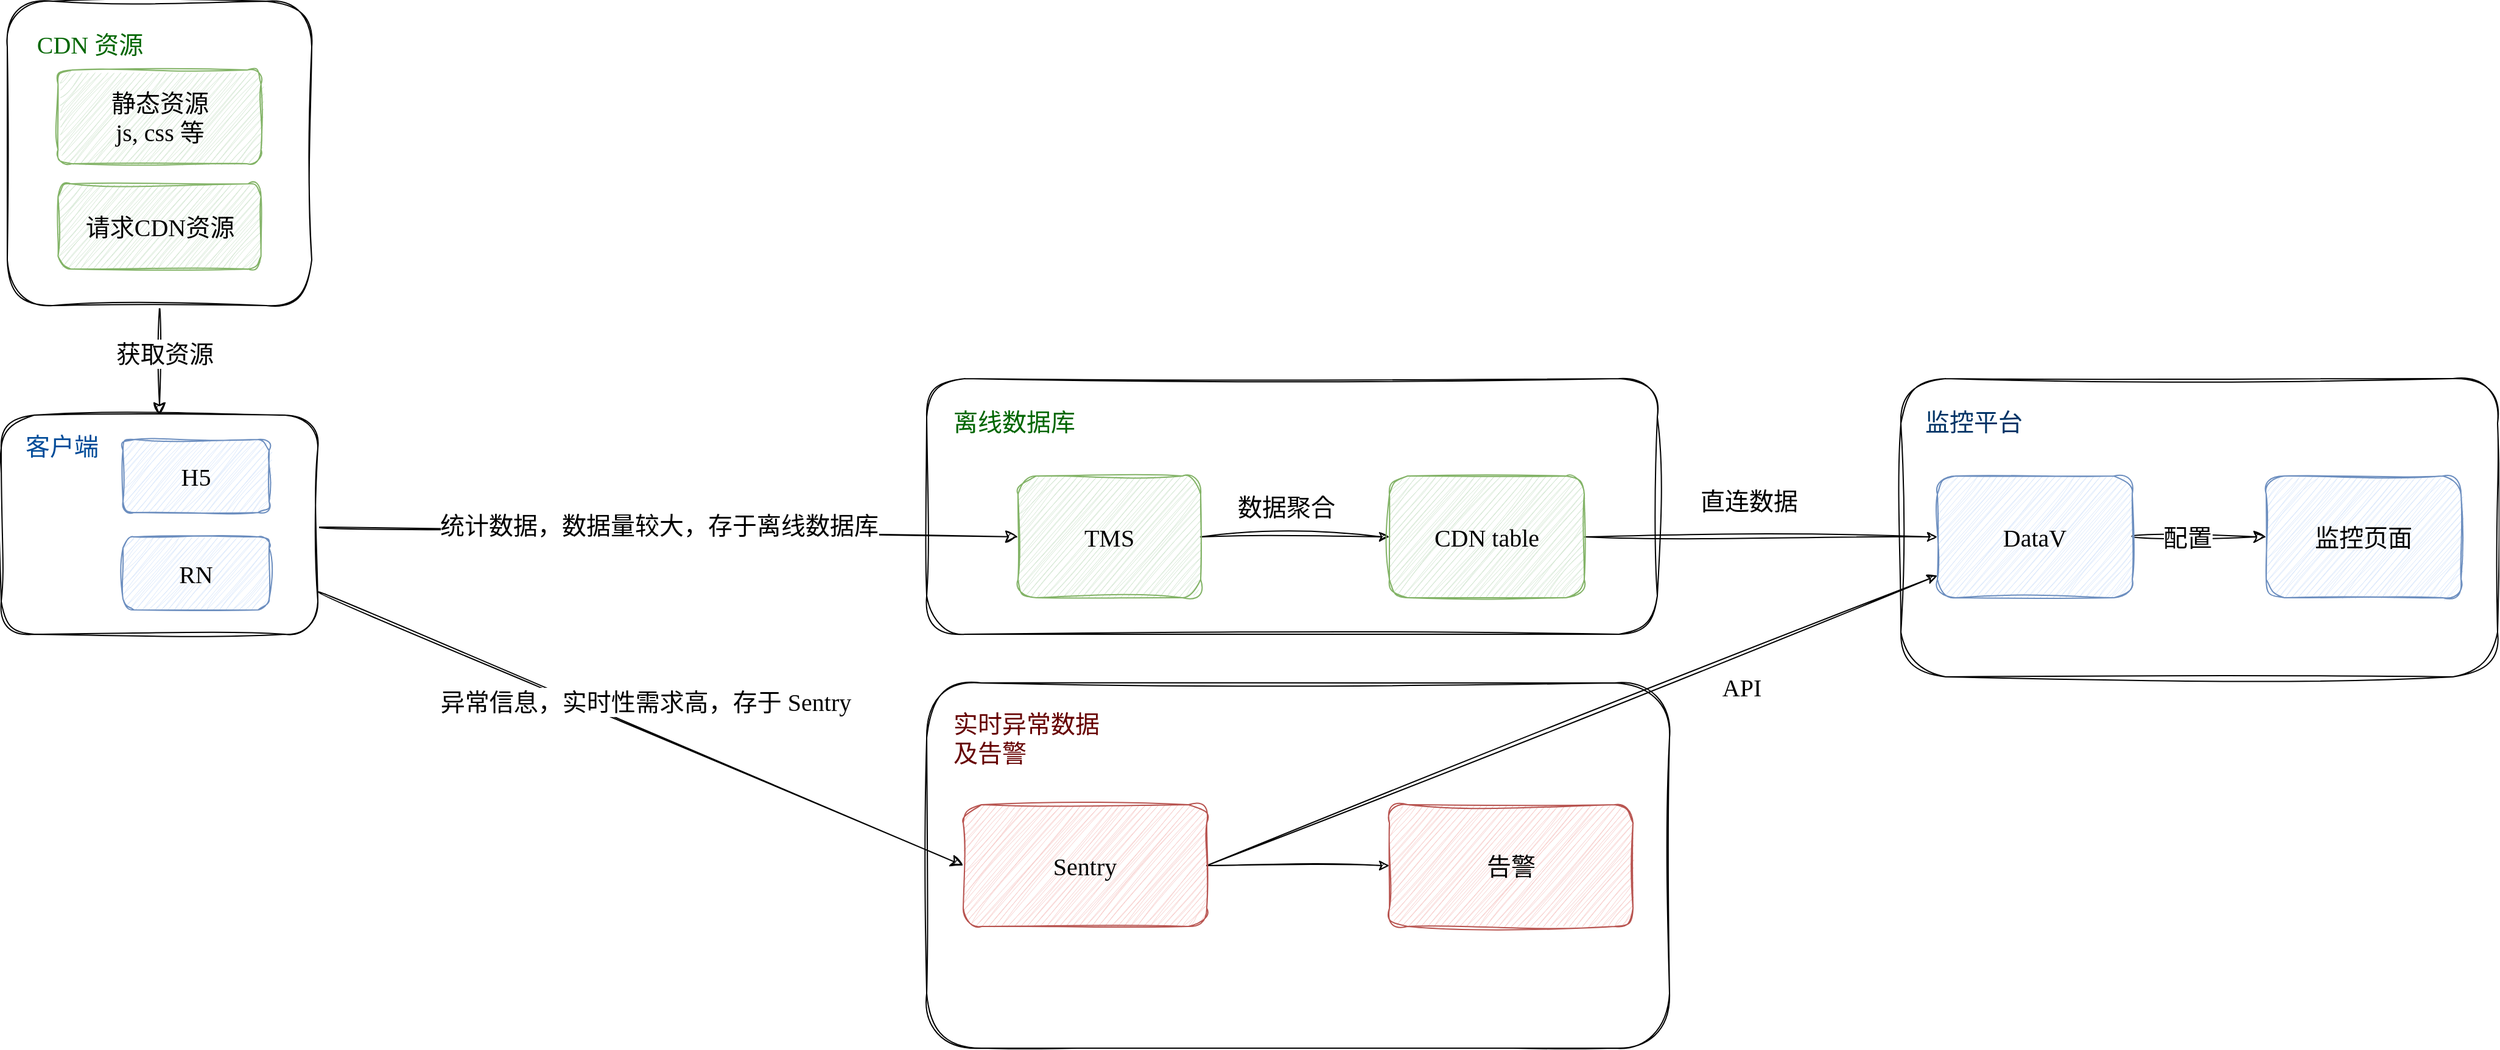 <mxfile version="21.0.2" type="github">
  <diagram name="第 1 页" id="mGDf0H0guzBJvkDngGa7">
    <mxGraphModel dx="2293" dy="1100" grid="1" gridSize="10" guides="1" tooltips="1" connect="1" arrows="1" fold="1" page="0" pageScale="1" pageWidth="827" pageHeight="1169" background="#ffffff" math="0" shadow="0">
      <root>
        <object label="" id="0">
          <mxCell />
        </object>
        <mxCell id="1" parent="0" />
        <mxCell id="-BesYFr7pBX7MO36q5rS-11" value="" style="rounded=1;whiteSpace=wrap;html=1;sketch=1;hachureGap=4;jiggle=2;curveFitting=1;fontFamily=手札体-简;fontSize=20;" vertex="1" parent="1">
          <mxGeometry x="470" y="670" width="610" height="300" as="geometry" />
        </mxCell>
        <mxCell id="5uPQ4tD7ypeLquIKcewm-52" value="" style="rounded=1;whiteSpace=wrap;html=1;sketch=1;hachureGap=4;jiggle=2;curveFitting=1;fontFamily=手札体-简;fontSize=20;" parent="1" vertex="1">
          <mxGeometry x="1270" y="420" width="490" height="245" as="geometry" />
        </mxCell>
        <mxCell id="5uPQ4tD7ypeLquIKcewm-44" value="" style="rounded=1;whiteSpace=wrap;html=1;sketch=1;hachureGap=4;jiggle=2;curveFitting=1;fontFamily=手札体-简;fontSize=20;" parent="1" vertex="1">
          <mxGeometry x="470" y="420" width="600" height="210" as="geometry" />
        </mxCell>
        <mxCell id="5uPQ4tD7ypeLquIKcewm-35" value="" style="edgeStyle=none;curved=1;rounded=0;sketch=1;hachureGap=4;jiggle=2;curveFitting=1;orthogonalLoop=1;jettySize=auto;html=1;fontFamily=手札体-简;fontSize=16;startSize=8;endSize=8;entryX=0;entryY=0.5;entryDx=0;entryDy=0;" parent="1" source="5uPQ4tD7ypeLquIKcewm-30" target="5uPQ4tD7ypeLquIKcewm-34" edge="1">
          <mxGeometry relative="1" as="geometry" />
        </mxCell>
        <mxCell id="5uPQ4tD7ypeLquIKcewm-40" value="统计数据，数据量较大，存于离线数据库" style="edgeLabel;html=1;align=center;verticalAlign=middle;resizable=0;points=[];fontSize=20;fontFamily=手札体-简;" parent="5uPQ4tD7ypeLquIKcewm-35" vertex="1" connectable="0">
          <mxGeometry x="0.047" relative="1" as="geometry">
            <mxPoint x="-21" y="-6" as="offset" />
          </mxGeometry>
        </mxCell>
        <mxCell id="5uPQ4tD7ypeLquIKcewm-38" value="" style="edgeStyle=none;curved=1;rounded=0;sketch=1;hachureGap=4;jiggle=2;curveFitting=1;orthogonalLoop=1;jettySize=auto;html=1;fontFamily=手札体-简;fontSize=16;startSize=8;endSize=8;entryX=0;entryY=0.5;entryDx=0;entryDy=0;" parent="1" source="5uPQ4tD7ypeLquIKcewm-30" target="5uPQ4tD7ypeLquIKcewm-37" edge="1">
          <mxGeometry relative="1" as="geometry" />
        </mxCell>
        <mxCell id="5uPQ4tD7ypeLquIKcewm-41" value="异常信息，实时性需求高，存于 Sentry" style="edgeLabel;html=1;align=center;verticalAlign=middle;resizable=0;points=[];fontSize=20;fontFamily=手札体-简;" parent="5uPQ4tD7ypeLquIKcewm-38" vertex="1" connectable="0">
          <mxGeometry x="-0.187" y="2" relative="1" as="geometry">
            <mxPoint x="53" as="offset" />
          </mxGeometry>
        </mxCell>
        <mxCell id="5uPQ4tD7ypeLquIKcewm-30" value="" style="rounded=1;whiteSpace=wrap;html=1;sketch=1;hachureGap=4;jiggle=2;curveFitting=1;fontFamily=手札体-简;fontSize=20;" parent="1" vertex="1">
          <mxGeometry x="-289.99" y="450" width="260" height="180" as="geometry" />
        </mxCell>
        <mxCell id="5uPQ4tD7ypeLquIKcewm-33" style="edgeStyle=none;curved=1;rounded=0;sketch=1;hachureGap=4;jiggle=2;curveFitting=1;orthogonalLoop=1;jettySize=auto;html=1;exitX=0.5;exitY=1;exitDx=0;exitDy=0;entryX=0.5;entryY=0;entryDx=0;entryDy=0;fontFamily=手札体-简;fontSize=16;startSize=8;endSize=8;" parent="1" source="5uPQ4tD7ypeLquIKcewm-16" target="5uPQ4tD7ypeLquIKcewm-30" edge="1">
          <mxGeometry relative="1" as="geometry" />
        </mxCell>
        <mxCell id="5uPQ4tD7ypeLquIKcewm-39" value="获取资源" style="edgeLabel;html=1;align=center;verticalAlign=middle;resizable=0;points=[];fontSize=20;fontFamily=手札体-简;" parent="5uPQ4tD7ypeLquIKcewm-33" vertex="1" connectable="0">
          <mxGeometry x="-0.133" y="4" relative="1" as="geometry">
            <mxPoint as="offset" />
          </mxGeometry>
        </mxCell>
        <mxCell id="5uPQ4tD7ypeLquIKcewm-16" value="" style="rounded=1;whiteSpace=wrap;html=1;sketch=1;hachureGap=4;jiggle=2;curveFitting=1;fontFamily=手札体-简;fontSize=20;" parent="1" vertex="1">
          <mxGeometry x="-285" y="110" width="250" height="250" as="geometry" />
        </mxCell>
        <mxCell id="5uPQ4tD7ypeLquIKcewm-7" value="H5" style="rounded=1;whiteSpace=wrap;html=1;sketch=1;hachureGap=4;jiggle=2;curveFitting=1;fontFamily=手札体-简;fontSize=20;fillColor=#dae8fc;strokeColor=#6c8ebf;" parent="1" vertex="1">
          <mxGeometry x="-190" y="470" width="120" height="60" as="geometry" />
        </mxCell>
        <mxCell id="5uPQ4tD7ypeLquIKcewm-12" value="RN" style="rounded=1;whiteSpace=wrap;html=1;sketch=1;hachureGap=4;jiggle=2;curveFitting=1;fontFamily=手札体-简;fontSize=20;fillColor=#dae8fc;strokeColor=#6c8ebf;" parent="1" vertex="1">
          <mxGeometry x="-190" y="550" width="120" height="60" as="geometry" />
        </mxCell>
        <mxCell id="5uPQ4tD7ypeLquIKcewm-10" value="请求CDN资源" style="rounded=1;whiteSpace=wrap;html=1;sketch=1;hachureGap=4;jiggle=2;curveFitting=1;fontFamily=手札体-简;fontSize=20;fillColor=#d5e8d4;strokeColor=#82b366;" parent="1" vertex="1">
          <mxGeometry x="-243.33" y="260" width="166.67" height="70" as="geometry" />
        </mxCell>
        <mxCell id="5uPQ4tD7ypeLquIKcewm-8" value="静态资源&lt;br&gt;js, css 等" style="rounded=1;whiteSpace=wrap;html=1;sketch=1;hachureGap=4;jiggle=2;curveFitting=1;fontFamily=手札体-简;fontSize=20;fillColor=#d5e8d4;strokeColor=#82b366;" parent="1" vertex="1">
          <mxGeometry x="-243.33" y="166.54" width="166.67" height="76.92" as="geometry" />
        </mxCell>
        <mxCell id="5uPQ4tD7ypeLquIKcewm-29" value="&lt;font color=&quot;#006600&quot;&gt;CDN 资源&lt;/font&gt;" style="text;html=1;strokeColor=none;fillColor=none;align=center;verticalAlign=middle;whiteSpace=wrap;rounded=0;fontSize=20;fontFamily=手札体-简;" parent="1" vertex="1">
          <mxGeometry x="-266.66" y="130" width="100" height="30" as="geometry" />
        </mxCell>
        <mxCell id="5uPQ4tD7ypeLquIKcewm-31" value="&lt;font&gt;客户端&lt;/font&gt;" style="text;html=1;strokeColor=none;fillColor=none;align=center;verticalAlign=middle;whiteSpace=wrap;rounded=0;fontSize=20;fontFamily=手札体-简;fontColor=#004C99;" parent="1" vertex="1">
          <mxGeometry x="-290" y="460" width="100" height="30" as="geometry" />
        </mxCell>
        <mxCell id="-BesYFr7pBX7MO36q5rS-5" value="" style="edgeStyle=orthogonalEdgeStyle;rounded=0;sketch=1;hachureGap=4;jiggle=2;curveFitting=1;orthogonalLoop=1;jettySize=auto;html=1;exitX=1;exitY=0.5;exitDx=0;exitDy=0;entryX=0;entryY=0.5;entryDx=0;entryDy=0;fontFamily=手札体-简;fontSize=16;" edge="1" parent="1" source="5uPQ4tD7ypeLquIKcewm-34" target="-BesYFr7pBX7MO36q5rS-4">
          <mxGeometry relative="1" as="geometry" />
        </mxCell>
        <mxCell id="-BesYFr7pBX7MO36q5rS-8" value="数据聚合" style="edgeLabel;html=1;align=center;verticalAlign=middle;resizable=0;points=[];fontSize=20;fontFamily=手札体-简;" vertex="1" connectable="0" parent="-BesYFr7pBX7MO36q5rS-5">
          <mxGeometry x="-0.1" y="2" relative="1" as="geometry">
            <mxPoint y="-23" as="offset" />
          </mxGeometry>
        </mxCell>
        <mxCell id="5uPQ4tD7ypeLquIKcewm-34" value="TMS" style="whiteSpace=wrap;html=1;fontSize=20;fontFamily=手札体-简;rounded=1;sketch=1;hachureGap=4;jiggle=2;curveFitting=1;fillColor=#d5e8d4;strokeColor=#82b366;" parent="1" vertex="1">
          <mxGeometry x="545" y="500" width="150" height="100" as="geometry" />
        </mxCell>
        <mxCell id="5uPQ4tD7ypeLquIKcewm-56" style="rounded=0;sketch=1;hachureGap=4;jiggle=2;curveFitting=1;orthogonalLoop=1;jettySize=auto;html=1;exitX=1;exitY=0.5;exitDx=0;exitDy=0;fontFamily=手札体-简;fontSize=16;" parent="1" source="5uPQ4tD7ypeLquIKcewm-37" target="5uPQ4tD7ypeLquIKcewm-48" edge="1">
          <mxGeometry relative="1" as="geometry">
            <mxPoint x="1070" y="670" as="targetPoint" />
          </mxGeometry>
        </mxCell>
        <mxCell id="-BesYFr7pBX7MO36q5rS-15" value="API" style="edgeLabel;html=1;align=center;verticalAlign=middle;resizable=0;points=[];fontSize=20;fontFamily=手札体-简;" vertex="1" connectable="0" parent="5uPQ4tD7ypeLquIKcewm-56">
          <mxGeometry x="0.464" y="1" relative="1" as="geometry">
            <mxPoint y="28" as="offset" />
          </mxGeometry>
        </mxCell>
        <mxCell id="-BesYFr7pBX7MO36q5rS-13" value="" style="rounded=0;sketch=1;hachureGap=4;jiggle=2;curveFitting=1;orthogonalLoop=1;jettySize=auto;html=1;fontFamily=手札体-简;fontSize=16;" edge="1" parent="1" source="5uPQ4tD7ypeLquIKcewm-37" target="-BesYFr7pBX7MO36q5rS-12">
          <mxGeometry relative="1" as="geometry" />
        </mxCell>
        <mxCell id="5uPQ4tD7ypeLquIKcewm-37" value="Sentry" style="whiteSpace=wrap;html=1;fontSize=20;fontFamily=手札体-简;rounded=1;sketch=1;hachureGap=4;jiggle=2;curveFitting=1;fillColor=#f8cecc;strokeColor=#b85450;" parent="1" vertex="1">
          <mxGeometry x="500" y="770" width="200" height="100" as="geometry" />
        </mxCell>
        <mxCell id="5uPQ4tD7ypeLquIKcewm-45" value="&lt;font&gt;实时异常数据及告警&lt;/font&gt;" style="text;html=1;strokeColor=none;fillColor=none;align=left;verticalAlign=middle;whiteSpace=wrap;rounded=0;fontSize=20;fontFamily=手札体-简;fontColor=#660000;" parent="1" vertex="1">
          <mxGeometry x="490" y="700" width="140" height="30" as="geometry" />
        </mxCell>
        <mxCell id="5uPQ4tD7ypeLquIKcewm-51" value="" style="edgeStyle=none;curved=1;rounded=0;sketch=1;hachureGap=4;jiggle=2;curveFitting=1;orthogonalLoop=1;jettySize=auto;html=1;fontFamily=手札体-简;fontSize=16;startSize=8;endSize=8;" parent="1" source="5uPQ4tD7ypeLquIKcewm-48" target="5uPQ4tD7ypeLquIKcewm-50" edge="1">
          <mxGeometry relative="1" as="geometry" />
        </mxCell>
        <mxCell id="5uPQ4tD7ypeLquIKcewm-55" value="配置" style="edgeLabel;html=1;align=center;verticalAlign=middle;resizable=0;points=[];fontSize=20;fontFamily=手札体-简;" parent="5uPQ4tD7ypeLquIKcewm-51" vertex="1" connectable="0">
          <mxGeometry x="-0.187" relative="1" as="geometry">
            <mxPoint as="offset" />
          </mxGeometry>
        </mxCell>
        <mxCell id="5uPQ4tD7ypeLquIKcewm-48" value="DataV" style="whiteSpace=wrap;html=1;fontSize=20;fontFamily=手札体-简;rounded=1;sketch=1;hachureGap=4;jiggle=2;curveFitting=1;fillColor=#dae8fc;strokeColor=#6c8ebf;" parent="1" vertex="1">
          <mxGeometry x="1300" y="500" width="160" height="100" as="geometry" />
        </mxCell>
        <mxCell id="5uPQ4tD7ypeLquIKcewm-50" value="监控页面" style="whiteSpace=wrap;html=1;fontSize=20;fontFamily=手札体-简;rounded=1;sketch=1;hachureGap=4;jiggle=2;curveFitting=1;fillColor=#dae8fc;strokeColor=#6c8ebf;" parent="1" vertex="1">
          <mxGeometry x="1570" y="500" width="160" height="100" as="geometry" />
        </mxCell>
        <mxCell id="5uPQ4tD7ypeLquIKcewm-53" value="&lt;font&gt;监控平台&lt;/font&gt;" style="text;html=1;strokeColor=none;fillColor=none;align=center;verticalAlign=middle;whiteSpace=wrap;rounded=0;fontSize=20;fontFamily=手札体-简;fontColor=#003366;" parent="1" vertex="1">
          <mxGeometry x="1280" y="440" width="100" height="30" as="geometry" />
        </mxCell>
        <mxCell id="-BesYFr7pBX7MO36q5rS-9" style="rounded=0;sketch=1;hachureGap=4;jiggle=2;curveFitting=1;orthogonalLoop=1;jettySize=auto;html=1;exitX=1;exitY=0.5;exitDx=0;exitDy=0;fontFamily=手札体-简;fontSize=16;" edge="1" parent="1" source="-BesYFr7pBX7MO36q5rS-4" target="5uPQ4tD7ypeLquIKcewm-48">
          <mxGeometry relative="1" as="geometry" />
        </mxCell>
        <mxCell id="-BesYFr7pBX7MO36q5rS-14" value="直连数据" style="edgeLabel;html=1;align=center;verticalAlign=middle;resizable=0;points=[];fontSize=20;fontFamily=手札体-简;" vertex="1" connectable="0" parent="-BesYFr7pBX7MO36q5rS-9">
          <mxGeometry x="-0.072" y="5" relative="1" as="geometry">
            <mxPoint y="-25" as="offset" />
          </mxGeometry>
        </mxCell>
        <mxCell id="-BesYFr7pBX7MO36q5rS-4" value="CDN table" style="whiteSpace=wrap;html=1;fontSize=20;fontFamily=手札体-简;rounded=1;sketch=1;hachureGap=4;jiggle=2;curveFitting=1;fillColor=#d5e8d4;strokeColor=#82b366;" vertex="1" parent="1">
          <mxGeometry x="850" y="500" width="160" height="100" as="geometry" />
        </mxCell>
        <mxCell id="-BesYFr7pBX7MO36q5rS-10" value="&lt;font color=&quot;#006600&quot;&gt;离线数据库&lt;/font&gt;" style="text;html=1;strokeColor=none;fillColor=none;align=left;verticalAlign=middle;whiteSpace=wrap;rounded=0;fontSize=20;fontFamily=手札体-简;" vertex="1" parent="1">
          <mxGeometry x="490" y="440" width="150" height="30" as="geometry" />
        </mxCell>
        <mxCell id="-BesYFr7pBX7MO36q5rS-12" value="告警" style="whiteSpace=wrap;html=1;fontSize=20;fontFamily=手札体-简;rounded=1;sketch=1;hachureGap=4;jiggle=2;curveFitting=1;fillColor=#f8cecc;strokeColor=#b85450;" vertex="1" parent="1">
          <mxGeometry x="850" y="770" width="200" height="100" as="geometry" />
        </mxCell>
      </root>
    </mxGraphModel>
  </diagram>
</mxfile>
